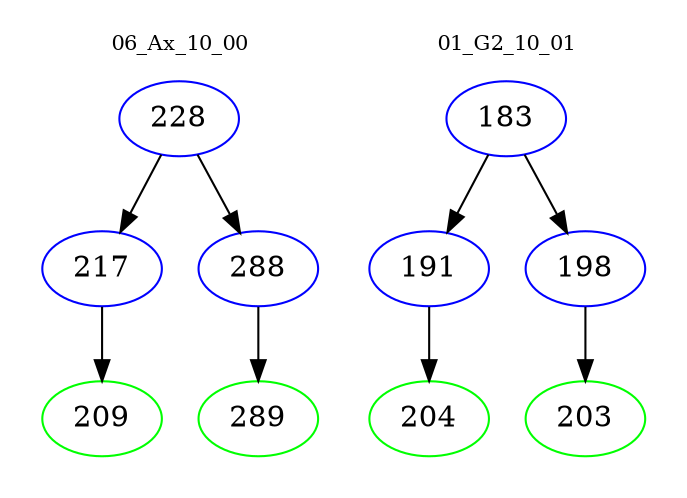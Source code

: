 digraph{
subgraph cluster_0 {
color = white
label = "06_Ax_10_00";
fontsize=10;
T0_228 [label="228", color="blue"]
T0_228 -> T0_217 [color="black"]
T0_217 [label="217", color="blue"]
T0_217 -> T0_209 [color="black"]
T0_209 [label="209", color="green"]
T0_228 -> T0_288 [color="black"]
T0_288 [label="288", color="blue"]
T0_288 -> T0_289 [color="black"]
T0_289 [label="289", color="green"]
}
subgraph cluster_1 {
color = white
label = "01_G2_10_01";
fontsize=10;
T1_183 [label="183", color="blue"]
T1_183 -> T1_191 [color="black"]
T1_191 [label="191", color="blue"]
T1_191 -> T1_204 [color="black"]
T1_204 [label="204", color="green"]
T1_183 -> T1_198 [color="black"]
T1_198 [label="198", color="blue"]
T1_198 -> T1_203 [color="black"]
T1_203 [label="203", color="green"]
}
}
